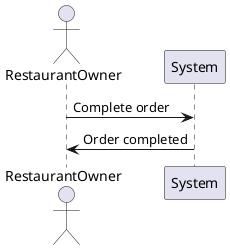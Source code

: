 @startuml
actor RestaurantOwner
RestaurantOwner -> System: Complete order
System -> RestaurantOwner: Order completed
@enduml